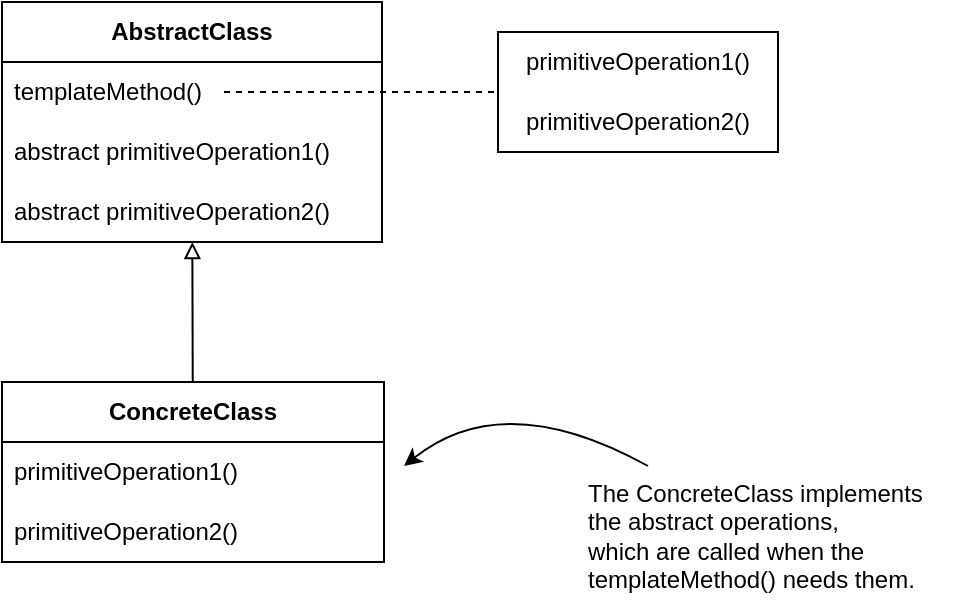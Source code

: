 <mxfile version="20.7.4" type="device"><diagram id="ahAyE9eUKxN_0jiChCt0" name="Sayfa -1"><mxGraphModel dx="698" dy="844" grid="1" gridSize="10" guides="1" tooltips="1" connect="1" arrows="1" fold="1" page="1" pageScale="1" pageWidth="827" pageHeight="1169" math="0" shadow="0"><root><mxCell id="0"/><mxCell id="1" parent="0"/><mxCell id="ffHK4Hfl1pOz0t28nwne-1" value="AbstractClass" style="swimlane;fontStyle=1;childLayout=stackLayout;horizontal=1;startSize=30;horizontalStack=0;resizeParent=1;resizeParentMax=0;resizeLast=0;collapsible=1;marginBottom=0;whiteSpace=wrap;html=1;" parent="1" vertex="1"><mxGeometry x="259" y="188" width="190" height="120" as="geometry"/></mxCell><mxCell id="ffHK4Hfl1pOz0t28nwne-2" value="templateMethod()" style="text;strokeColor=none;fillColor=none;align=left;verticalAlign=middle;spacingLeft=4;spacingRight=4;overflow=hidden;points=[[0,0.5],[1,0.5]];portConstraint=eastwest;rotatable=0;whiteSpace=wrap;html=1;" parent="ffHK4Hfl1pOz0t28nwne-1" vertex="1"><mxGeometry y="30" width="190" height="30" as="geometry"/></mxCell><mxCell id="ffHK4Hfl1pOz0t28nwne-3" value="abstract primitiveOperation1()" style="text;strokeColor=none;fillColor=none;align=left;verticalAlign=middle;spacingLeft=4;spacingRight=4;overflow=hidden;points=[[0,0.5],[1,0.5]];portConstraint=eastwest;rotatable=0;whiteSpace=wrap;html=1;" parent="ffHK4Hfl1pOz0t28nwne-1" vertex="1"><mxGeometry y="60" width="190" height="30" as="geometry"/></mxCell><mxCell id="9hkl46rRmhigyu06-zFt-1" value="abstract primitiveOperation2()" style="text;strokeColor=none;fillColor=none;align=left;verticalAlign=middle;spacingLeft=4;spacingRight=4;overflow=hidden;points=[[0,0.5],[1,0.5]];portConstraint=eastwest;rotatable=0;whiteSpace=wrap;html=1;" parent="ffHK4Hfl1pOz0t28nwne-1" vertex="1"><mxGeometry y="90" width="190" height="30" as="geometry"/></mxCell><mxCell id="ffHK4Hfl1pOz0t28nwne-5" value="ConcreteClass" style="swimlane;fontStyle=1;childLayout=stackLayout;horizontal=1;startSize=30;horizontalStack=0;resizeParent=1;resizeParentMax=0;resizeLast=0;collapsible=1;marginBottom=0;whiteSpace=wrap;html=1;" parent="1" vertex="1"><mxGeometry x="259" y="378" width="191" height="90" as="geometry"/></mxCell><mxCell id="ffHK4Hfl1pOz0t28nwne-7" value="primitiveOperation1()" style="text;strokeColor=none;fillColor=none;align=left;verticalAlign=middle;spacingLeft=4;spacingRight=4;overflow=hidden;points=[[0,0.5],[1,0.5]];portConstraint=eastwest;rotatable=0;whiteSpace=wrap;html=1;" parent="ffHK4Hfl1pOz0t28nwne-5" vertex="1"><mxGeometry y="30" width="191" height="30" as="geometry"/></mxCell><mxCell id="ffHK4Hfl1pOz0t28nwne-8" value="primitiveOperation2()" style="text;strokeColor=none;fillColor=none;align=left;verticalAlign=middle;spacingLeft=4;spacingRight=4;overflow=hidden;points=[[0,0.5],[1,0.5]];portConstraint=eastwest;rotatable=0;whiteSpace=wrap;html=1;" parent="ffHK4Hfl1pOz0t28nwne-5" vertex="1"><mxGeometry y="60" width="191" height="30" as="geometry"/></mxCell><mxCell id="ffHK4Hfl1pOz0t28nwne-9" value="&lt;span style=&quot;font-weight: 400;&quot;&gt;primitiveOperation1()&lt;/span&gt;" style="swimlane;fontStyle=1;childLayout=stackLayout;horizontal=1;startSize=30;horizontalStack=0;resizeParent=1;resizeParentMax=0;resizeLast=0;collapsible=1;marginBottom=0;whiteSpace=wrap;html=1;swimlaneLine=0;rounded=0;align=center;" parent="1" vertex="1"><mxGeometry x="507" y="203" width="140" height="60" as="geometry"/></mxCell><mxCell id="ffHK4Hfl1pOz0t28nwne-12" value="primitiveOperation2()" style="text;strokeColor=none;fillColor=none;align=center;verticalAlign=middle;spacingLeft=4;spacingRight=4;overflow=hidden;points=[[0,0.5],[1,0.5]];portConstraint=eastwest;rotatable=0;whiteSpace=wrap;html=1;" parent="ffHK4Hfl1pOz0t28nwne-9" vertex="1"><mxGeometry y="30" width="140" height="30" as="geometry"/></mxCell><mxCell id="ffHK4Hfl1pOz0t28nwne-13" value="" style="endArrow=block;html=1;rounded=0;endFill=0;" parent="1" source="ffHK4Hfl1pOz0t28nwne-5" target="ffHK4Hfl1pOz0t28nwne-1" edge="1"><mxGeometry width="50" height="50" relative="1" as="geometry"><mxPoint x="50" y="368" as="sourcePoint"/><mxPoint x="100" y="318" as="targetPoint"/></mxGeometry></mxCell><mxCell id="re4fvkEnoEmvKDyXoppe-10" value="" style="endArrow=none;dashed=1;html=1;rounded=0;" edge="1" parent="1" target="ffHK4Hfl1pOz0t28nwne-9"><mxGeometry width="50" height="50" relative="1" as="geometry"><mxPoint x="370" y="233" as="sourcePoint"/><mxPoint x="770" y="318" as="targetPoint"/></mxGeometry></mxCell><mxCell id="re4fvkEnoEmvKDyXoppe-11" value="&lt;div&gt;The ConcreteClass implements&lt;/div&gt;&lt;div&gt;the abstract operations,&lt;/div&gt;&lt;div&gt;which are called when the&lt;/div&gt;&lt;div&gt;templateMethod() needs them.&lt;/div&gt;" style="text;html=1;align=left;verticalAlign=middle;resizable=0;points=[];autosize=1;strokeColor=none;fillColor=none;" vertex="1" parent="1"><mxGeometry x="550" y="420" width="190" height="70" as="geometry"/></mxCell><mxCell id="re4fvkEnoEmvKDyXoppe-12" value="" style="endArrow=classic;html=1;sourcePerimeterSpacing=0;targetPerimeterSpacing=6;curved=1;endSize=6;spacingTop=0;spacingBottom=0;spacingLeft=0;spacingRight=0;" edge="1" parent="1" source="re4fvkEnoEmvKDyXoppe-11"><mxGeometry width="50" height="50" relative="1" as="geometry"><mxPoint x="470" y="630" as="sourcePoint"/><mxPoint x="460" y="420" as="targetPoint"/><Array as="points"><mxPoint x="510" y="380"/></Array></mxGeometry></mxCell></root></mxGraphModel></diagram></mxfile>